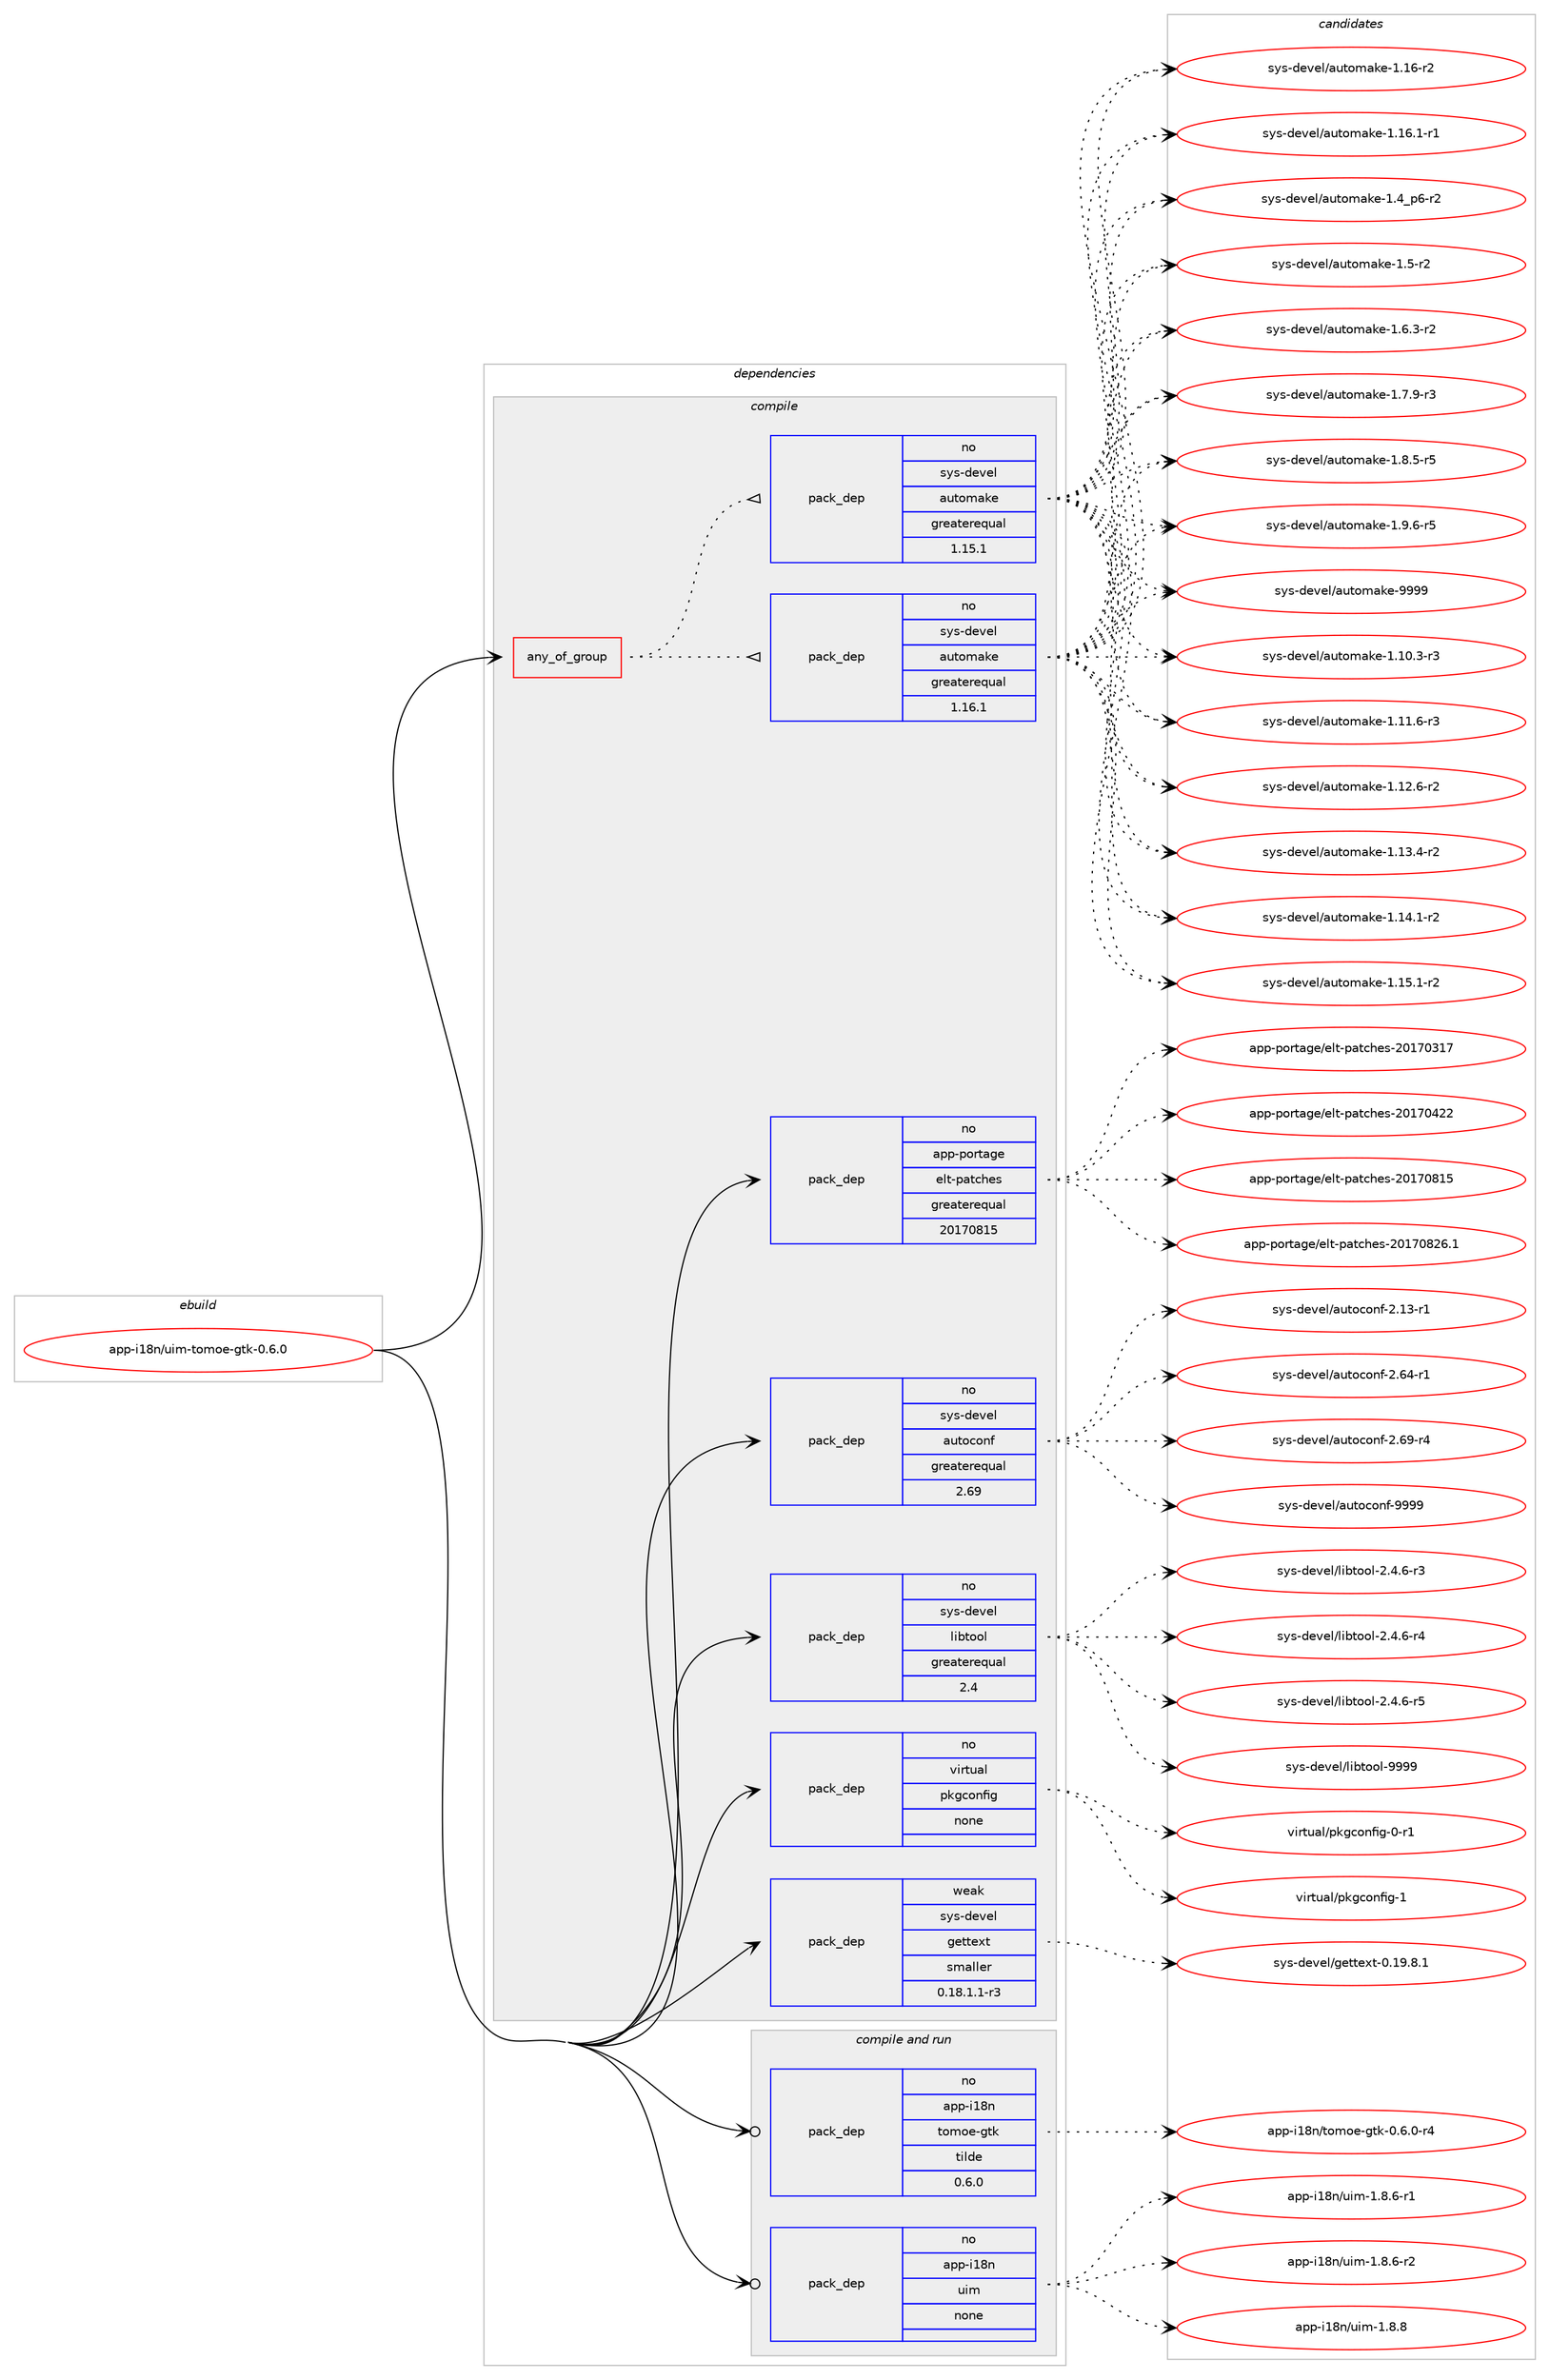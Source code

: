 digraph prolog {

# *************
# Graph options
# *************

newrank=true;
concentrate=true;
compound=true;
graph [rankdir=LR,fontname=Helvetica,fontsize=10,ranksep=1.5];#, ranksep=2.5, nodesep=0.2];
edge  [arrowhead=vee];
node  [fontname=Helvetica,fontsize=10];

# **********
# The ebuild
# **********

subgraph cluster_leftcol {
color=gray;
rank=same;
label=<<i>ebuild</i>>;
id [label="app-i18n/uim-tomoe-gtk-0.6.0", color=red, width=4, href="../app-i18n/uim-tomoe-gtk-0.6.0.svg"];
}

# ****************
# The dependencies
# ****************

subgraph cluster_midcol {
color=gray;
label=<<i>dependencies</i>>;
subgraph cluster_compile {
fillcolor="#eeeeee";
style=filled;
label=<<i>compile</i>>;
subgraph any19629 {
dependency1296462 [label=<<TABLE BORDER="0" CELLBORDER="1" CELLSPACING="0" CELLPADDING="4"><TR><TD CELLPADDING="10">any_of_group</TD></TR></TABLE>>, shape=none, color=red];subgraph pack923439 {
dependency1296463 [label=<<TABLE BORDER="0" CELLBORDER="1" CELLSPACING="0" CELLPADDING="4" WIDTH="220"><TR><TD ROWSPAN="6" CELLPADDING="30">pack_dep</TD></TR><TR><TD WIDTH="110">no</TD></TR><TR><TD>sys-devel</TD></TR><TR><TD>automake</TD></TR><TR><TD>greaterequal</TD></TR><TR><TD>1.16.1</TD></TR></TABLE>>, shape=none, color=blue];
}
dependency1296462:e -> dependency1296463:w [weight=20,style="dotted",arrowhead="oinv"];
subgraph pack923440 {
dependency1296464 [label=<<TABLE BORDER="0" CELLBORDER="1" CELLSPACING="0" CELLPADDING="4" WIDTH="220"><TR><TD ROWSPAN="6" CELLPADDING="30">pack_dep</TD></TR><TR><TD WIDTH="110">no</TD></TR><TR><TD>sys-devel</TD></TR><TR><TD>automake</TD></TR><TR><TD>greaterequal</TD></TR><TR><TD>1.15.1</TD></TR></TABLE>>, shape=none, color=blue];
}
dependency1296462:e -> dependency1296464:w [weight=20,style="dotted",arrowhead="oinv"];
}
id:e -> dependency1296462:w [weight=20,style="solid",arrowhead="vee"];
subgraph pack923441 {
dependency1296465 [label=<<TABLE BORDER="0" CELLBORDER="1" CELLSPACING="0" CELLPADDING="4" WIDTH="220"><TR><TD ROWSPAN="6" CELLPADDING="30">pack_dep</TD></TR><TR><TD WIDTH="110">no</TD></TR><TR><TD>app-portage</TD></TR><TR><TD>elt-patches</TD></TR><TR><TD>greaterequal</TD></TR><TR><TD>20170815</TD></TR></TABLE>>, shape=none, color=blue];
}
id:e -> dependency1296465:w [weight=20,style="solid",arrowhead="vee"];
subgraph pack923442 {
dependency1296466 [label=<<TABLE BORDER="0" CELLBORDER="1" CELLSPACING="0" CELLPADDING="4" WIDTH="220"><TR><TD ROWSPAN="6" CELLPADDING="30">pack_dep</TD></TR><TR><TD WIDTH="110">no</TD></TR><TR><TD>sys-devel</TD></TR><TR><TD>autoconf</TD></TR><TR><TD>greaterequal</TD></TR><TR><TD>2.69</TD></TR></TABLE>>, shape=none, color=blue];
}
id:e -> dependency1296466:w [weight=20,style="solid",arrowhead="vee"];
subgraph pack923443 {
dependency1296467 [label=<<TABLE BORDER="0" CELLBORDER="1" CELLSPACING="0" CELLPADDING="4" WIDTH="220"><TR><TD ROWSPAN="6" CELLPADDING="30">pack_dep</TD></TR><TR><TD WIDTH="110">no</TD></TR><TR><TD>sys-devel</TD></TR><TR><TD>libtool</TD></TR><TR><TD>greaterequal</TD></TR><TR><TD>2.4</TD></TR></TABLE>>, shape=none, color=blue];
}
id:e -> dependency1296467:w [weight=20,style="solid",arrowhead="vee"];
subgraph pack923444 {
dependency1296468 [label=<<TABLE BORDER="0" CELLBORDER="1" CELLSPACING="0" CELLPADDING="4" WIDTH="220"><TR><TD ROWSPAN="6" CELLPADDING="30">pack_dep</TD></TR><TR><TD WIDTH="110">no</TD></TR><TR><TD>virtual</TD></TR><TR><TD>pkgconfig</TD></TR><TR><TD>none</TD></TR><TR><TD></TD></TR></TABLE>>, shape=none, color=blue];
}
id:e -> dependency1296468:w [weight=20,style="solid",arrowhead="vee"];
subgraph pack923445 {
dependency1296469 [label=<<TABLE BORDER="0" CELLBORDER="1" CELLSPACING="0" CELLPADDING="4" WIDTH="220"><TR><TD ROWSPAN="6" CELLPADDING="30">pack_dep</TD></TR><TR><TD WIDTH="110">weak</TD></TR><TR><TD>sys-devel</TD></TR><TR><TD>gettext</TD></TR><TR><TD>smaller</TD></TR><TR><TD>0.18.1.1-r3</TD></TR></TABLE>>, shape=none, color=blue];
}
id:e -> dependency1296469:w [weight=20,style="solid",arrowhead="vee"];
}
subgraph cluster_compileandrun {
fillcolor="#eeeeee";
style=filled;
label=<<i>compile and run</i>>;
subgraph pack923446 {
dependency1296470 [label=<<TABLE BORDER="0" CELLBORDER="1" CELLSPACING="0" CELLPADDING="4" WIDTH="220"><TR><TD ROWSPAN="6" CELLPADDING="30">pack_dep</TD></TR><TR><TD WIDTH="110">no</TD></TR><TR><TD>app-i18n</TD></TR><TR><TD>tomoe-gtk</TD></TR><TR><TD>tilde</TD></TR><TR><TD>0.6.0</TD></TR></TABLE>>, shape=none, color=blue];
}
id:e -> dependency1296470:w [weight=20,style="solid",arrowhead="odotvee"];
subgraph pack923447 {
dependency1296471 [label=<<TABLE BORDER="0" CELLBORDER="1" CELLSPACING="0" CELLPADDING="4" WIDTH="220"><TR><TD ROWSPAN="6" CELLPADDING="30">pack_dep</TD></TR><TR><TD WIDTH="110">no</TD></TR><TR><TD>app-i18n</TD></TR><TR><TD>uim</TD></TR><TR><TD>none</TD></TR><TR><TD></TD></TR></TABLE>>, shape=none, color=blue];
}
id:e -> dependency1296471:w [weight=20,style="solid",arrowhead="odotvee"];
}
subgraph cluster_run {
fillcolor="#eeeeee";
style=filled;
label=<<i>run</i>>;
}
}

# **************
# The candidates
# **************

subgraph cluster_choices {
rank=same;
color=gray;
label=<<i>candidates</i>>;

subgraph choice923439 {
color=black;
nodesep=1;
choice11512111545100101118101108479711711611110997107101454946494846514511451 [label="sys-devel/automake-1.10.3-r3", color=red, width=4,href="../sys-devel/automake-1.10.3-r3.svg"];
choice11512111545100101118101108479711711611110997107101454946494946544511451 [label="sys-devel/automake-1.11.6-r3", color=red, width=4,href="../sys-devel/automake-1.11.6-r3.svg"];
choice11512111545100101118101108479711711611110997107101454946495046544511450 [label="sys-devel/automake-1.12.6-r2", color=red, width=4,href="../sys-devel/automake-1.12.6-r2.svg"];
choice11512111545100101118101108479711711611110997107101454946495146524511450 [label="sys-devel/automake-1.13.4-r2", color=red, width=4,href="../sys-devel/automake-1.13.4-r2.svg"];
choice11512111545100101118101108479711711611110997107101454946495246494511450 [label="sys-devel/automake-1.14.1-r2", color=red, width=4,href="../sys-devel/automake-1.14.1-r2.svg"];
choice11512111545100101118101108479711711611110997107101454946495346494511450 [label="sys-devel/automake-1.15.1-r2", color=red, width=4,href="../sys-devel/automake-1.15.1-r2.svg"];
choice1151211154510010111810110847971171161111099710710145494649544511450 [label="sys-devel/automake-1.16-r2", color=red, width=4,href="../sys-devel/automake-1.16-r2.svg"];
choice11512111545100101118101108479711711611110997107101454946495446494511449 [label="sys-devel/automake-1.16.1-r1", color=red, width=4,href="../sys-devel/automake-1.16.1-r1.svg"];
choice115121115451001011181011084797117116111109971071014549465295112544511450 [label="sys-devel/automake-1.4_p6-r2", color=red, width=4,href="../sys-devel/automake-1.4_p6-r2.svg"];
choice11512111545100101118101108479711711611110997107101454946534511450 [label="sys-devel/automake-1.5-r2", color=red, width=4,href="../sys-devel/automake-1.5-r2.svg"];
choice115121115451001011181011084797117116111109971071014549465446514511450 [label="sys-devel/automake-1.6.3-r2", color=red, width=4,href="../sys-devel/automake-1.6.3-r2.svg"];
choice115121115451001011181011084797117116111109971071014549465546574511451 [label="sys-devel/automake-1.7.9-r3", color=red, width=4,href="../sys-devel/automake-1.7.9-r3.svg"];
choice115121115451001011181011084797117116111109971071014549465646534511453 [label="sys-devel/automake-1.8.5-r5", color=red, width=4,href="../sys-devel/automake-1.8.5-r5.svg"];
choice115121115451001011181011084797117116111109971071014549465746544511453 [label="sys-devel/automake-1.9.6-r5", color=red, width=4,href="../sys-devel/automake-1.9.6-r5.svg"];
choice115121115451001011181011084797117116111109971071014557575757 [label="sys-devel/automake-9999", color=red, width=4,href="../sys-devel/automake-9999.svg"];
dependency1296463:e -> choice11512111545100101118101108479711711611110997107101454946494846514511451:w [style=dotted,weight="100"];
dependency1296463:e -> choice11512111545100101118101108479711711611110997107101454946494946544511451:w [style=dotted,weight="100"];
dependency1296463:e -> choice11512111545100101118101108479711711611110997107101454946495046544511450:w [style=dotted,weight="100"];
dependency1296463:e -> choice11512111545100101118101108479711711611110997107101454946495146524511450:w [style=dotted,weight="100"];
dependency1296463:e -> choice11512111545100101118101108479711711611110997107101454946495246494511450:w [style=dotted,weight="100"];
dependency1296463:e -> choice11512111545100101118101108479711711611110997107101454946495346494511450:w [style=dotted,weight="100"];
dependency1296463:e -> choice1151211154510010111810110847971171161111099710710145494649544511450:w [style=dotted,weight="100"];
dependency1296463:e -> choice11512111545100101118101108479711711611110997107101454946495446494511449:w [style=dotted,weight="100"];
dependency1296463:e -> choice115121115451001011181011084797117116111109971071014549465295112544511450:w [style=dotted,weight="100"];
dependency1296463:e -> choice11512111545100101118101108479711711611110997107101454946534511450:w [style=dotted,weight="100"];
dependency1296463:e -> choice115121115451001011181011084797117116111109971071014549465446514511450:w [style=dotted,weight="100"];
dependency1296463:e -> choice115121115451001011181011084797117116111109971071014549465546574511451:w [style=dotted,weight="100"];
dependency1296463:e -> choice115121115451001011181011084797117116111109971071014549465646534511453:w [style=dotted,weight="100"];
dependency1296463:e -> choice115121115451001011181011084797117116111109971071014549465746544511453:w [style=dotted,weight="100"];
dependency1296463:e -> choice115121115451001011181011084797117116111109971071014557575757:w [style=dotted,weight="100"];
}
subgraph choice923440 {
color=black;
nodesep=1;
choice11512111545100101118101108479711711611110997107101454946494846514511451 [label="sys-devel/automake-1.10.3-r3", color=red, width=4,href="../sys-devel/automake-1.10.3-r3.svg"];
choice11512111545100101118101108479711711611110997107101454946494946544511451 [label="sys-devel/automake-1.11.6-r3", color=red, width=4,href="../sys-devel/automake-1.11.6-r3.svg"];
choice11512111545100101118101108479711711611110997107101454946495046544511450 [label="sys-devel/automake-1.12.6-r2", color=red, width=4,href="../sys-devel/automake-1.12.6-r2.svg"];
choice11512111545100101118101108479711711611110997107101454946495146524511450 [label="sys-devel/automake-1.13.4-r2", color=red, width=4,href="../sys-devel/automake-1.13.4-r2.svg"];
choice11512111545100101118101108479711711611110997107101454946495246494511450 [label="sys-devel/automake-1.14.1-r2", color=red, width=4,href="../sys-devel/automake-1.14.1-r2.svg"];
choice11512111545100101118101108479711711611110997107101454946495346494511450 [label="sys-devel/automake-1.15.1-r2", color=red, width=4,href="../sys-devel/automake-1.15.1-r2.svg"];
choice1151211154510010111810110847971171161111099710710145494649544511450 [label="sys-devel/automake-1.16-r2", color=red, width=4,href="../sys-devel/automake-1.16-r2.svg"];
choice11512111545100101118101108479711711611110997107101454946495446494511449 [label="sys-devel/automake-1.16.1-r1", color=red, width=4,href="../sys-devel/automake-1.16.1-r1.svg"];
choice115121115451001011181011084797117116111109971071014549465295112544511450 [label="sys-devel/automake-1.4_p6-r2", color=red, width=4,href="../sys-devel/automake-1.4_p6-r2.svg"];
choice11512111545100101118101108479711711611110997107101454946534511450 [label="sys-devel/automake-1.5-r2", color=red, width=4,href="../sys-devel/automake-1.5-r2.svg"];
choice115121115451001011181011084797117116111109971071014549465446514511450 [label="sys-devel/automake-1.6.3-r2", color=red, width=4,href="../sys-devel/automake-1.6.3-r2.svg"];
choice115121115451001011181011084797117116111109971071014549465546574511451 [label="sys-devel/automake-1.7.9-r3", color=red, width=4,href="../sys-devel/automake-1.7.9-r3.svg"];
choice115121115451001011181011084797117116111109971071014549465646534511453 [label="sys-devel/automake-1.8.5-r5", color=red, width=4,href="../sys-devel/automake-1.8.5-r5.svg"];
choice115121115451001011181011084797117116111109971071014549465746544511453 [label="sys-devel/automake-1.9.6-r5", color=red, width=4,href="../sys-devel/automake-1.9.6-r5.svg"];
choice115121115451001011181011084797117116111109971071014557575757 [label="sys-devel/automake-9999", color=red, width=4,href="../sys-devel/automake-9999.svg"];
dependency1296464:e -> choice11512111545100101118101108479711711611110997107101454946494846514511451:w [style=dotted,weight="100"];
dependency1296464:e -> choice11512111545100101118101108479711711611110997107101454946494946544511451:w [style=dotted,weight="100"];
dependency1296464:e -> choice11512111545100101118101108479711711611110997107101454946495046544511450:w [style=dotted,weight="100"];
dependency1296464:e -> choice11512111545100101118101108479711711611110997107101454946495146524511450:w [style=dotted,weight="100"];
dependency1296464:e -> choice11512111545100101118101108479711711611110997107101454946495246494511450:w [style=dotted,weight="100"];
dependency1296464:e -> choice11512111545100101118101108479711711611110997107101454946495346494511450:w [style=dotted,weight="100"];
dependency1296464:e -> choice1151211154510010111810110847971171161111099710710145494649544511450:w [style=dotted,weight="100"];
dependency1296464:e -> choice11512111545100101118101108479711711611110997107101454946495446494511449:w [style=dotted,weight="100"];
dependency1296464:e -> choice115121115451001011181011084797117116111109971071014549465295112544511450:w [style=dotted,weight="100"];
dependency1296464:e -> choice11512111545100101118101108479711711611110997107101454946534511450:w [style=dotted,weight="100"];
dependency1296464:e -> choice115121115451001011181011084797117116111109971071014549465446514511450:w [style=dotted,weight="100"];
dependency1296464:e -> choice115121115451001011181011084797117116111109971071014549465546574511451:w [style=dotted,weight="100"];
dependency1296464:e -> choice115121115451001011181011084797117116111109971071014549465646534511453:w [style=dotted,weight="100"];
dependency1296464:e -> choice115121115451001011181011084797117116111109971071014549465746544511453:w [style=dotted,weight="100"];
dependency1296464:e -> choice115121115451001011181011084797117116111109971071014557575757:w [style=dotted,weight="100"];
}
subgraph choice923441 {
color=black;
nodesep=1;
choice97112112451121111141169710310147101108116451129711699104101115455048495548514955 [label="app-portage/elt-patches-20170317", color=red, width=4,href="../app-portage/elt-patches-20170317.svg"];
choice97112112451121111141169710310147101108116451129711699104101115455048495548525050 [label="app-portage/elt-patches-20170422", color=red, width=4,href="../app-portage/elt-patches-20170422.svg"];
choice97112112451121111141169710310147101108116451129711699104101115455048495548564953 [label="app-portage/elt-patches-20170815", color=red, width=4,href="../app-portage/elt-patches-20170815.svg"];
choice971121124511211111411697103101471011081164511297116991041011154550484955485650544649 [label="app-portage/elt-patches-20170826.1", color=red, width=4,href="../app-portage/elt-patches-20170826.1.svg"];
dependency1296465:e -> choice97112112451121111141169710310147101108116451129711699104101115455048495548514955:w [style=dotted,weight="100"];
dependency1296465:e -> choice97112112451121111141169710310147101108116451129711699104101115455048495548525050:w [style=dotted,weight="100"];
dependency1296465:e -> choice97112112451121111141169710310147101108116451129711699104101115455048495548564953:w [style=dotted,weight="100"];
dependency1296465:e -> choice971121124511211111411697103101471011081164511297116991041011154550484955485650544649:w [style=dotted,weight="100"];
}
subgraph choice923442 {
color=black;
nodesep=1;
choice1151211154510010111810110847971171161119911111010245504649514511449 [label="sys-devel/autoconf-2.13-r1", color=red, width=4,href="../sys-devel/autoconf-2.13-r1.svg"];
choice1151211154510010111810110847971171161119911111010245504654524511449 [label="sys-devel/autoconf-2.64-r1", color=red, width=4,href="../sys-devel/autoconf-2.64-r1.svg"];
choice1151211154510010111810110847971171161119911111010245504654574511452 [label="sys-devel/autoconf-2.69-r4", color=red, width=4,href="../sys-devel/autoconf-2.69-r4.svg"];
choice115121115451001011181011084797117116111991111101024557575757 [label="sys-devel/autoconf-9999", color=red, width=4,href="../sys-devel/autoconf-9999.svg"];
dependency1296466:e -> choice1151211154510010111810110847971171161119911111010245504649514511449:w [style=dotted,weight="100"];
dependency1296466:e -> choice1151211154510010111810110847971171161119911111010245504654524511449:w [style=dotted,weight="100"];
dependency1296466:e -> choice1151211154510010111810110847971171161119911111010245504654574511452:w [style=dotted,weight="100"];
dependency1296466:e -> choice115121115451001011181011084797117116111991111101024557575757:w [style=dotted,weight="100"];
}
subgraph choice923443 {
color=black;
nodesep=1;
choice1151211154510010111810110847108105981161111111084550465246544511451 [label="sys-devel/libtool-2.4.6-r3", color=red, width=4,href="../sys-devel/libtool-2.4.6-r3.svg"];
choice1151211154510010111810110847108105981161111111084550465246544511452 [label="sys-devel/libtool-2.4.6-r4", color=red, width=4,href="../sys-devel/libtool-2.4.6-r4.svg"];
choice1151211154510010111810110847108105981161111111084550465246544511453 [label="sys-devel/libtool-2.4.6-r5", color=red, width=4,href="../sys-devel/libtool-2.4.6-r5.svg"];
choice1151211154510010111810110847108105981161111111084557575757 [label="sys-devel/libtool-9999", color=red, width=4,href="../sys-devel/libtool-9999.svg"];
dependency1296467:e -> choice1151211154510010111810110847108105981161111111084550465246544511451:w [style=dotted,weight="100"];
dependency1296467:e -> choice1151211154510010111810110847108105981161111111084550465246544511452:w [style=dotted,weight="100"];
dependency1296467:e -> choice1151211154510010111810110847108105981161111111084550465246544511453:w [style=dotted,weight="100"];
dependency1296467:e -> choice1151211154510010111810110847108105981161111111084557575757:w [style=dotted,weight="100"];
}
subgraph choice923444 {
color=black;
nodesep=1;
choice11810511411611797108471121071039911111010210510345484511449 [label="virtual/pkgconfig-0-r1", color=red, width=4,href="../virtual/pkgconfig-0-r1.svg"];
choice1181051141161179710847112107103991111101021051034549 [label="virtual/pkgconfig-1", color=red, width=4,href="../virtual/pkgconfig-1.svg"];
dependency1296468:e -> choice11810511411611797108471121071039911111010210510345484511449:w [style=dotted,weight="100"];
dependency1296468:e -> choice1181051141161179710847112107103991111101021051034549:w [style=dotted,weight="100"];
}
subgraph choice923445 {
color=black;
nodesep=1;
choice1151211154510010111810110847103101116116101120116454846495746564649 [label="sys-devel/gettext-0.19.8.1", color=red, width=4,href="../sys-devel/gettext-0.19.8.1.svg"];
dependency1296469:e -> choice1151211154510010111810110847103101116116101120116454846495746564649:w [style=dotted,weight="100"];
}
subgraph choice923446 {
color=black;
nodesep=1;
choice9711211245105495611047116111109111101451031161074548465446484511452 [label="app-i18n/tomoe-gtk-0.6.0-r4", color=red, width=4,href="../app-i18n/tomoe-gtk-0.6.0-r4.svg"];
dependency1296470:e -> choice9711211245105495611047116111109111101451031161074548465446484511452:w [style=dotted,weight="100"];
}
subgraph choice923447 {
color=black;
nodesep=1;
choice97112112451054956110471171051094549465646544511449 [label="app-i18n/uim-1.8.6-r1", color=red, width=4,href="../app-i18n/uim-1.8.6-r1.svg"];
choice97112112451054956110471171051094549465646544511450 [label="app-i18n/uim-1.8.6-r2", color=red, width=4,href="../app-i18n/uim-1.8.6-r2.svg"];
choice9711211245105495611047117105109454946564656 [label="app-i18n/uim-1.8.8", color=red, width=4,href="../app-i18n/uim-1.8.8.svg"];
dependency1296471:e -> choice97112112451054956110471171051094549465646544511449:w [style=dotted,weight="100"];
dependency1296471:e -> choice97112112451054956110471171051094549465646544511450:w [style=dotted,weight="100"];
dependency1296471:e -> choice9711211245105495611047117105109454946564656:w [style=dotted,weight="100"];
}
}

}
